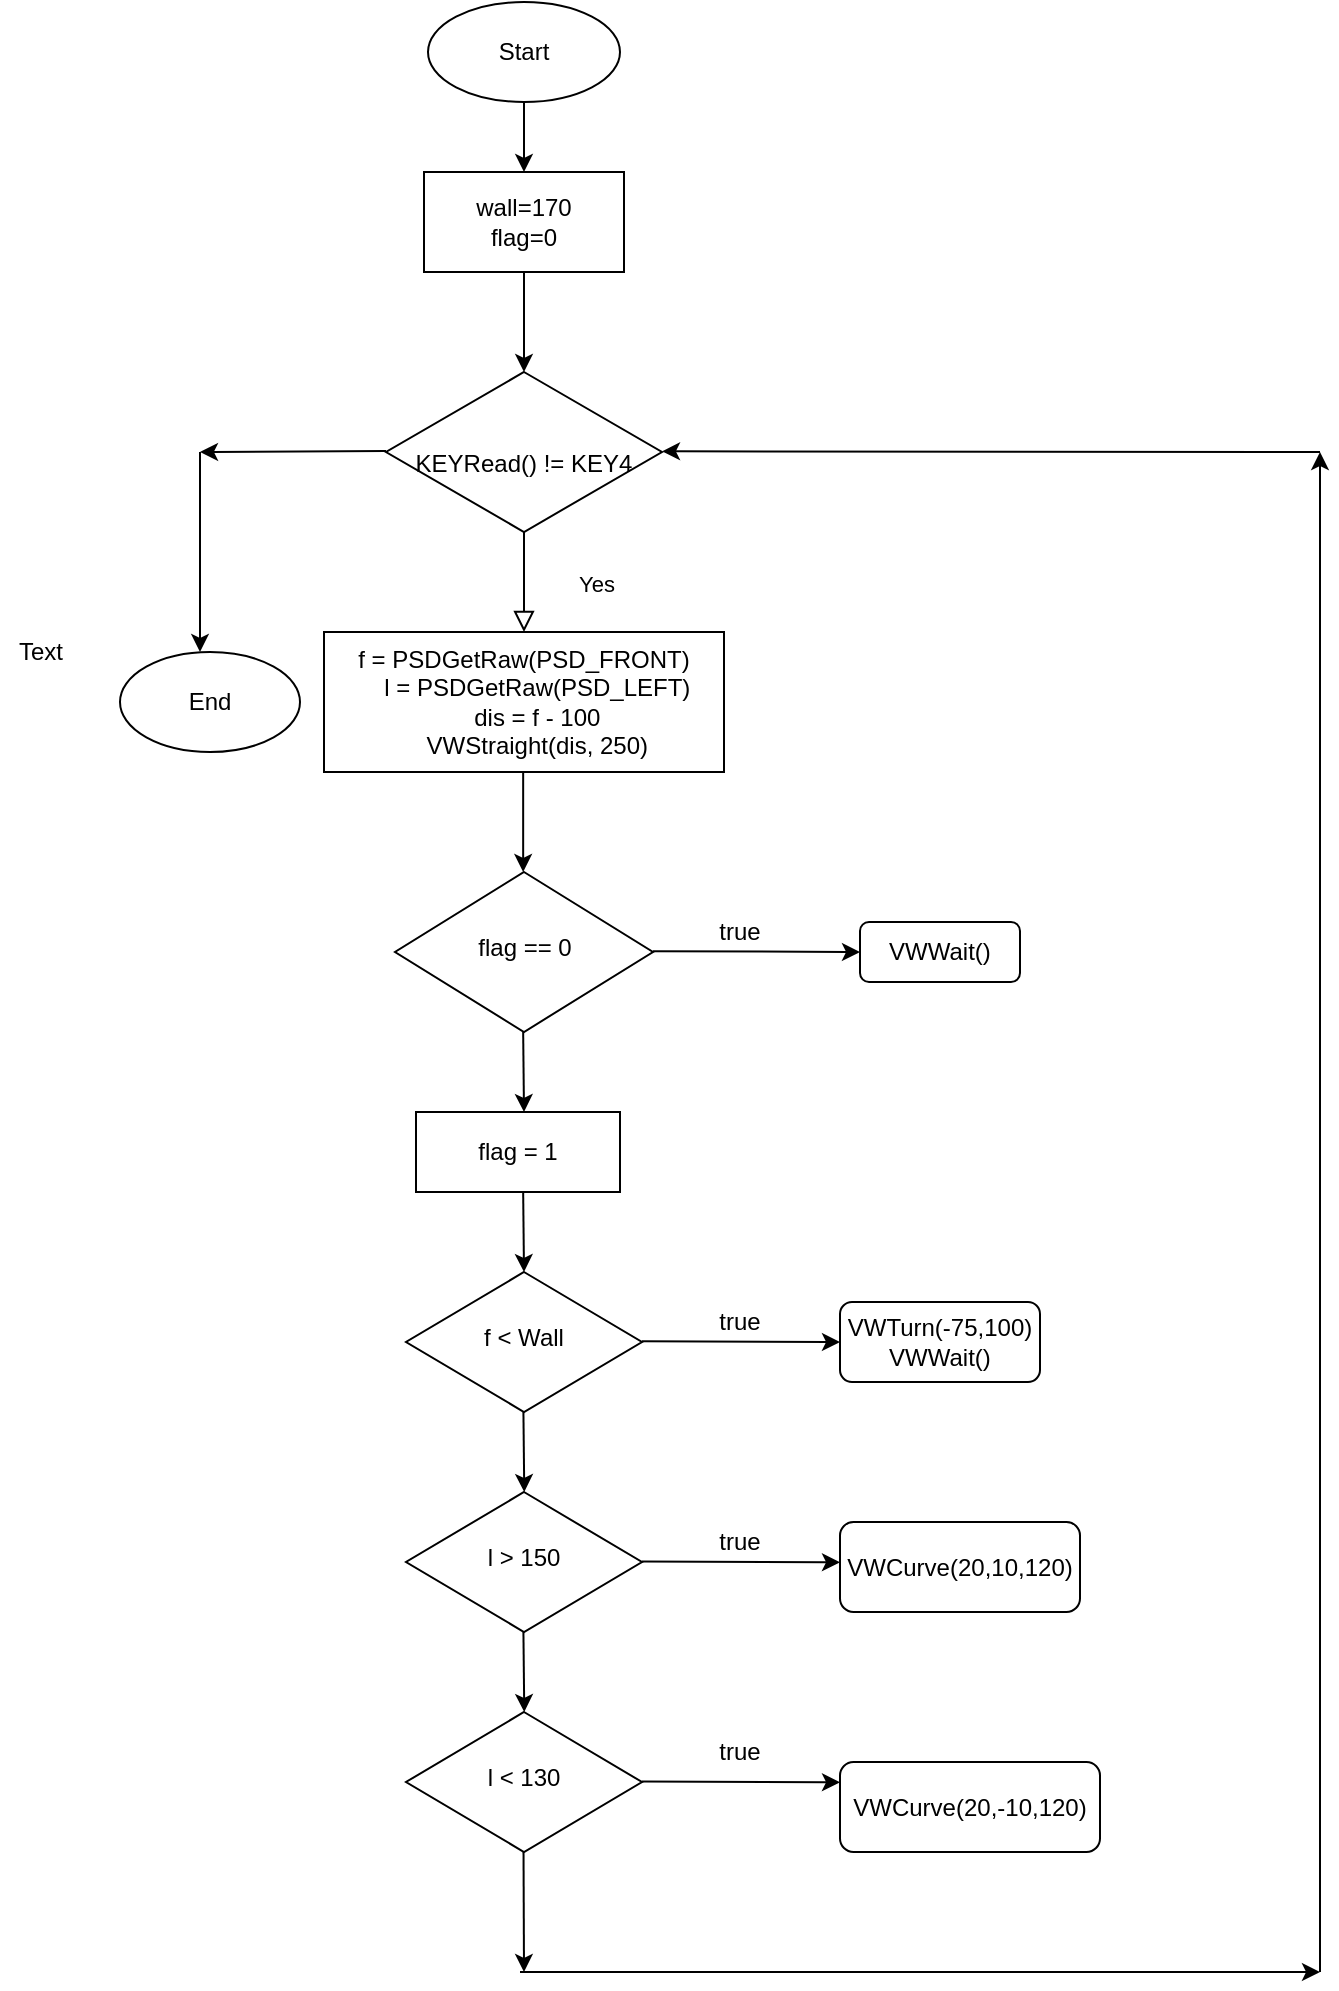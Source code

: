 <mxfile version="14.8.1" type="github">
  <diagram id="C5RBs43oDa-KdzZeNtuy" name="Page-1">
    <mxGraphModel dx="1944" dy="541" grid="1" gridSize="10" guides="1" tooltips="1" connect="1" arrows="1" fold="1" page="1" pageScale="1" pageWidth="827" pageHeight="1169" math="0" shadow="0">
      <root>
        <mxCell id="WIyWlLk6GJQsqaUBKTNV-0" />
        <mxCell id="WIyWlLk6GJQsqaUBKTNV-1" parent="WIyWlLk6GJQsqaUBKTNV-0" />
        <mxCell id="WIyWlLk6GJQsqaUBKTNV-4" value="Yes" style="rounded=0;html=1;jettySize=auto;orthogonalLoop=1;fontSize=11;endArrow=block;endFill=0;endSize=8;strokeWidth=1;shadow=0;labelBackgroundColor=none;edgeStyle=orthogonalEdgeStyle;entryX=0.5;entryY=0;entryDx=0;entryDy=0;" parent="WIyWlLk6GJQsqaUBKTNV-1" source="WIyWlLk6GJQsqaUBKTNV-6" target="cR-O4Dldbzjhlkv826_W-9" edge="1">
          <mxGeometry x="0.021" y="36" relative="1" as="geometry">
            <mxPoint as="offset" />
            <mxPoint x="220" y="310" as="targetPoint" />
            <Array as="points">
              <mxPoint x="224" y="270" />
              <mxPoint x="224" y="270" />
            </Array>
          </mxGeometry>
        </mxCell>
        <mxCell id="WIyWlLk6GJQsqaUBKTNV-6" value="&lt;br&gt;KEYRead() != KEY4" style="rhombus;whiteSpace=wrap;html=1;shadow=0;fontFamily=Helvetica;fontSize=12;align=center;strokeWidth=1;spacing=6;spacingTop=-4;" parent="WIyWlLk6GJQsqaUBKTNV-1" vertex="1">
          <mxGeometry x="153" y="190" width="138" height="80" as="geometry" />
        </mxCell>
        <mxCell id="cR-O4Dldbzjhlkv826_W-0" value="" style="ellipse;whiteSpace=wrap;html=1;" vertex="1" parent="WIyWlLk6GJQsqaUBKTNV-1">
          <mxGeometry x="174" y="5" width="96" height="50" as="geometry" />
        </mxCell>
        <mxCell id="cR-O4Dldbzjhlkv826_W-1" value="Start" style="text;html=1;strokeColor=none;fillColor=none;align=center;verticalAlign=middle;whiteSpace=wrap;rounded=0;" vertex="1" parent="WIyWlLk6GJQsqaUBKTNV-1">
          <mxGeometry x="202" y="20" width="40" height="20" as="geometry" />
        </mxCell>
        <mxCell id="cR-O4Dldbzjhlkv826_W-2" value="&lt;span&gt;wall=170&lt;/span&gt;&lt;br&gt;&lt;span&gt;flag=0&lt;/span&gt;" style="rounded=0;whiteSpace=wrap;html=1;" vertex="1" parent="WIyWlLk6GJQsqaUBKTNV-1">
          <mxGeometry x="172" y="90" width="100" height="50" as="geometry" />
        </mxCell>
        <mxCell id="cR-O4Dldbzjhlkv826_W-9" value="&lt;div&gt;f = PSDGetRaw(PSD_FRONT)&lt;/div&gt;&lt;div&gt;&amp;nbsp; &amp;nbsp; l = PSDGetRaw(PSD_LEFT)&lt;/div&gt;&lt;div&gt;&lt;span&gt;&amp;nbsp; &amp;nbsp; dis = f - 100&lt;/span&gt;&lt;br&gt;&lt;/div&gt;&lt;div&gt;&amp;nbsp; &amp;nbsp; VWStraight(dis, 250)&lt;/div&gt;" style="rounded=0;whiteSpace=wrap;html=1;" vertex="1" parent="WIyWlLk6GJQsqaUBKTNV-1">
          <mxGeometry x="122" y="320" width="200" height="70" as="geometry" />
        </mxCell>
        <mxCell id="cR-O4Dldbzjhlkv826_W-12" value="flag == 0" style="rhombus;whiteSpace=wrap;html=1;shadow=0;fontFamily=Helvetica;fontSize=12;align=center;strokeWidth=1;spacing=6;spacingTop=-4;" vertex="1" parent="WIyWlLk6GJQsqaUBKTNV-1">
          <mxGeometry x="157.5" y="440" width="129" height="80" as="geometry" />
        </mxCell>
        <mxCell id="cR-O4Dldbzjhlkv826_W-15" value="" style="endArrow=classic;html=1;entryX=0.5;entryY=0;entryDx=0;entryDy=0;" edge="1" parent="WIyWlLk6GJQsqaUBKTNV-1" source="cR-O4Dldbzjhlkv826_W-0" target="cR-O4Dldbzjhlkv826_W-2">
          <mxGeometry width="50" height="50" relative="1" as="geometry">
            <mxPoint x="260" y="120" as="sourcePoint" />
            <mxPoint x="310" y="70" as="targetPoint" />
          </mxGeometry>
        </mxCell>
        <mxCell id="cR-O4Dldbzjhlkv826_W-16" value="" style="endArrow=classic;html=1;exitX=0.5;exitY=1;exitDx=0;exitDy=0;" edge="1" parent="WIyWlLk6GJQsqaUBKTNV-1" source="cR-O4Dldbzjhlkv826_W-2">
          <mxGeometry width="50" height="50" relative="1" as="geometry">
            <mxPoint x="221.66" y="170" as="sourcePoint" />
            <mxPoint x="222" y="190" as="targetPoint" />
          </mxGeometry>
        </mxCell>
        <mxCell id="cR-O4Dldbzjhlkv826_W-20" value="" style="endArrow=classic;html=1;" edge="1" parent="WIyWlLk6GJQsqaUBKTNV-1">
          <mxGeometry width="50" height="50" relative="1" as="geometry">
            <mxPoint x="221.58" y="390" as="sourcePoint" />
            <mxPoint x="221.58" y="440" as="targetPoint" />
          </mxGeometry>
        </mxCell>
        <mxCell id="cR-O4Dldbzjhlkv826_W-22" value="" style="endArrow=classic;html=1;entryX=0;entryY=0.5;entryDx=0;entryDy=0;" edge="1" parent="WIyWlLk6GJQsqaUBKTNV-1" target="cR-O4Dldbzjhlkv826_W-23">
          <mxGeometry width="50" height="50" relative="1" as="geometry">
            <mxPoint x="286.5" y="479.58" as="sourcePoint" />
            <mxPoint x="395.5" y="480" as="targetPoint" />
          </mxGeometry>
        </mxCell>
        <mxCell id="cR-O4Dldbzjhlkv826_W-23" value="VWWait()" style="rounded=1;whiteSpace=wrap;html=1;" vertex="1" parent="WIyWlLk6GJQsqaUBKTNV-1">
          <mxGeometry x="390" y="465" width="80" height="30" as="geometry" />
        </mxCell>
        <mxCell id="cR-O4Dldbzjhlkv826_W-24" value="" style="endArrow=classic;html=1;" edge="1" parent="WIyWlLk6GJQsqaUBKTNV-1">
          <mxGeometry width="50" height="50" relative="1" as="geometry">
            <mxPoint x="221.58" y="520" as="sourcePoint" />
            <mxPoint x="222" y="560" as="targetPoint" />
          </mxGeometry>
        </mxCell>
        <mxCell id="cR-O4Dldbzjhlkv826_W-26" value="&lt;span&gt;flag = 1&lt;/span&gt;" style="rounded=0;whiteSpace=wrap;html=1;" vertex="1" parent="WIyWlLk6GJQsqaUBKTNV-1">
          <mxGeometry x="168" y="560" width="102" height="40" as="geometry" />
        </mxCell>
        <mxCell id="cR-O4Dldbzjhlkv826_W-27" value="" style="endArrow=classic;html=1;" edge="1" parent="WIyWlLk6GJQsqaUBKTNV-1">
          <mxGeometry width="50" height="50" relative="1" as="geometry">
            <mxPoint x="221.58" y="600" as="sourcePoint" />
            <mxPoint x="222" y="640.0" as="targetPoint" />
          </mxGeometry>
        </mxCell>
        <mxCell id="cR-O4Dldbzjhlkv826_W-28" value="f &amp;lt; Wall" style="rhombus;whiteSpace=wrap;html=1;shadow=0;fontFamily=Helvetica;fontSize=12;align=center;strokeWidth=1;spacing=6;spacingTop=-4;" vertex="1" parent="WIyWlLk6GJQsqaUBKTNV-1">
          <mxGeometry x="163" y="640" width="118" height="70" as="geometry" />
        </mxCell>
        <mxCell id="cR-O4Dldbzjhlkv826_W-29" value="&lt;div&gt;VWTurn(-75,100)&lt;/div&gt;&lt;div&gt;&lt;span&gt;VWWait()&lt;/span&gt;&lt;/div&gt;" style="rounded=1;whiteSpace=wrap;html=1;" vertex="1" parent="WIyWlLk6GJQsqaUBKTNV-1">
          <mxGeometry x="380" y="655" width="100" height="40" as="geometry" />
        </mxCell>
        <mxCell id="cR-O4Dldbzjhlkv826_W-30" value="" style="endArrow=classic;html=1;" edge="1" parent="WIyWlLk6GJQsqaUBKTNV-1">
          <mxGeometry width="50" height="50" relative="1" as="geometry">
            <mxPoint x="281.0" y="674.58" as="sourcePoint" />
            <mxPoint x="380" y="675" as="targetPoint" />
          </mxGeometry>
        </mxCell>
        <mxCell id="cR-O4Dldbzjhlkv826_W-31" value="l &amp;gt; 150" style="rhombus;whiteSpace=wrap;html=1;shadow=0;fontFamily=Helvetica;fontSize=12;align=center;strokeWidth=1;spacing=6;spacingTop=-4;" vertex="1" parent="WIyWlLk6GJQsqaUBKTNV-1">
          <mxGeometry x="163" y="750" width="118" height="70" as="geometry" />
        </mxCell>
        <mxCell id="cR-O4Dldbzjhlkv826_W-32" value="VWCurve(20,10,120)" style="rounded=1;whiteSpace=wrap;html=1;" vertex="1" parent="WIyWlLk6GJQsqaUBKTNV-1">
          <mxGeometry x="380" y="765" width="120" height="45" as="geometry" />
        </mxCell>
        <mxCell id="cR-O4Dldbzjhlkv826_W-33" value="l &amp;lt; 130" style="rhombus;whiteSpace=wrap;html=1;shadow=0;fontFamily=Helvetica;fontSize=12;align=center;strokeWidth=1;spacing=6;spacingTop=-4;" vertex="1" parent="WIyWlLk6GJQsqaUBKTNV-1">
          <mxGeometry x="163" y="860" width="118" height="70" as="geometry" />
        </mxCell>
        <mxCell id="cR-O4Dldbzjhlkv826_W-34" value="VWCurve(20,-10,120)" style="rounded=1;whiteSpace=wrap;html=1;" vertex="1" parent="WIyWlLk6GJQsqaUBKTNV-1">
          <mxGeometry x="380" y="885" width="130" height="45" as="geometry" />
        </mxCell>
        <mxCell id="cR-O4Dldbzjhlkv826_W-35" value="" style="endArrow=classic;html=1;" edge="1" parent="WIyWlLk6GJQsqaUBKTNV-1">
          <mxGeometry width="50" height="50" relative="1" as="geometry">
            <mxPoint x="221.71" y="710.0" as="sourcePoint" />
            <mxPoint x="222.13" y="750.0" as="targetPoint" />
          </mxGeometry>
        </mxCell>
        <mxCell id="cR-O4Dldbzjhlkv826_W-36" value="" style="endArrow=classic;html=1;" edge="1" parent="WIyWlLk6GJQsqaUBKTNV-1">
          <mxGeometry width="50" height="50" relative="1" as="geometry">
            <mxPoint x="221.71" y="820" as="sourcePoint" />
            <mxPoint x="222.13" y="860.0" as="targetPoint" />
          </mxGeometry>
        </mxCell>
        <mxCell id="cR-O4Dldbzjhlkv826_W-37" value="" style="endArrow=classic;html=1;" edge="1" parent="WIyWlLk6GJQsqaUBKTNV-1">
          <mxGeometry width="50" height="50" relative="1" as="geometry">
            <mxPoint x="281.0" y="784.71" as="sourcePoint" />
            <mxPoint x="380" y="785.13" as="targetPoint" />
          </mxGeometry>
        </mxCell>
        <mxCell id="cR-O4Dldbzjhlkv826_W-38" value="" style="endArrow=classic;html=1;" edge="1" parent="WIyWlLk6GJQsqaUBKTNV-1">
          <mxGeometry width="50" height="50" relative="1" as="geometry">
            <mxPoint x="281.0" y="894.71" as="sourcePoint" />
            <mxPoint x="380" y="895.13" as="targetPoint" />
          </mxGeometry>
        </mxCell>
        <mxCell id="cR-O4Dldbzjhlkv826_W-39" value="" style="endArrow=classic;html=1;" edge="1" parent="WIyWlLk6GJQsqaUBKTNV-1">
          <mxGeometry width="50" height="50" relative="1" as="geometry">
            <mxPoint x="221.76" y="930" as="sourcePoint" />
            <mxPoint x="222" y="990" as="targetPoint" />
          </mxGeometry>
        </mxCell>
        <mxCell id="cR-O4Dldbzjhlkv826_W-40" value="" style="endArrow=classic;html=1;" edge="1" parent="WIyWlLk6GJQsqaUBKTNV-1">
          <mxGeometry width="50" height="50" relative="1" as="geometry">
            <mxPoint x="220" y="990" as="sourcePoint" />
            <mxPoint x="620" y="990" as="targetPoint" />
          </mxGeometry>
        </mxCell>
        <mxCell id="cR-O4Dldbzjhlkv826_W-41" value="" style="endArrow=classic;html=1;" edge="1" parent="WIyWlLk6GJQsqaUBKTNV-1">
          <mxGeometry width="50" height="50" relative="1" as="geometry">
            <mxPoint x="620" y="990" as="sourcePoint" />
            <mxPoint x="620" y="230" as="targetPoint" />
          </mxGeometry>
        </mxCell>
        <mxCell id="cR-O4Dldbzjhlkv826_W-42" value="" style="endArrow=classic;html=1;" edge="1" parent="WIyWlLk6GJQsqaUBKTNV-1">
          <mxGeometry width="50" height="50" relative="1" as="geometry">
            <mxPoint x="620" y="230" as="sourcePoint" />
            <mxPoint x="291" y="229.66" as="targetPoint" />
          </mxGeometry>
        </mxCell>
        <mxCell id="cR-O4Dldbzjhlkv826_W-44" value="Text" style="text;html=1;align=center;verticalAlign=middle;resizable=0;points=[];autosize=1;strokeColor=none;" vertex="1" parent="WIyWlLk6GJQsqaUBKTNV-1">
          <mxGeometry x="-40" y="320" width="40" height="20" as="geometry" />
        </mxCell>
        <mxCell id="cR-O4Dldbzjhlkv826_W-45" value="" style="endArrow=classic;html=1;" edge="1" parent="WIyWlLk6GJQsqaUBKTNV-1">
          <mxGeometry width="50" height="50" relative="1" as="geometry">
            <mxPoint x="153" y="229.5" as="sourcePoint" />
            <mxPoint x="60" y="230" as="targetPoint" />
          </mxGeometry>
        </mxCell>
        <mxCell id="cR-O4Dldbzjhlkv826_W-47" value="" style="endArrow=classic;html=1;" edge="1" parent="WIyWlLk6GJQsqaUBKTNV-1">
          <mxGeometry width="50" height="50" relative="1" as="geometry">
            <mxPoint x="60" y="230" as="sourcePoint" />
            <mxPoint x="60" y="330" as="targetPoint" />
          </mxGeometry>
        </mxCell>
        <mxCell id="cR-O4Dldbzjhlkv826_W-48" value="End" style="ellipse;whiteSpace=wrap;html=1;" vertex="1" parent="WIyWlLk6GJQsqaUBKTNV-1">
          <mxGeometry x="20" y="330" width="90" height="50" as="geometry" />
        </mxCell>
        <mxCell id="cR-O4Dldbzjhlkv826_W-49" value="true" style="text;html=1;strokeColor=none;fillColor=none;align=center;verticalAlign=middle;whiteSpace=wrap;rounded=0;" vertex="1" parent="WIyWlLk6GJQsqaUBKTNV-1">
          <mxGeometry x="310" y="460" width="40" height="20" as="geometry" />
        </mxCell>
        <mxCell id="cR-O4Dldbzjhlkv826_W-51" value="true" style="text;html=1;strokeColor=none;fillColor=none;align=center;verticalAlign=middle;whiteSpace=wrap;rounded=0;" vertex="1" parent="WIyWlLk6GJQsqaUBKTNV-1">
          <mxGeometry x="310" y="655" width="40" height="20" as="geometry" />
        </mxCell>
        <mxCell id="cR-O4Dldbzjhlkv826_W-52" value="true" style="text;html=1;strokeColor=none;fillColor=none;align=center;verticalAlign=middle;whiteSpace=wrap;rounded=0;" vertex="1" parent="WIyWlLk6GJQsqaUBKTNV-1">
          <mxGeometry x="310" y="765" width="40" height="20" as="geometry" />
        </mxCell>
        <mxCell id="cR-O4Dldbzjhlkv826_W-53" value="true" style="text;html=1;strokeColor=none;fillColor=none;align=center;verticalAlign=middle;whiteSpace=wrap;rounded=0;" vertex="1" parent="WIyWlLk6GJQsqaUBKTNV-1">
          <mxGeometry x="310" y="870" width="40" height="20" as="geometry" />
        </mxCell>
      </root>
    </mxGraphModel>
  </diagram>
</mxfile>
